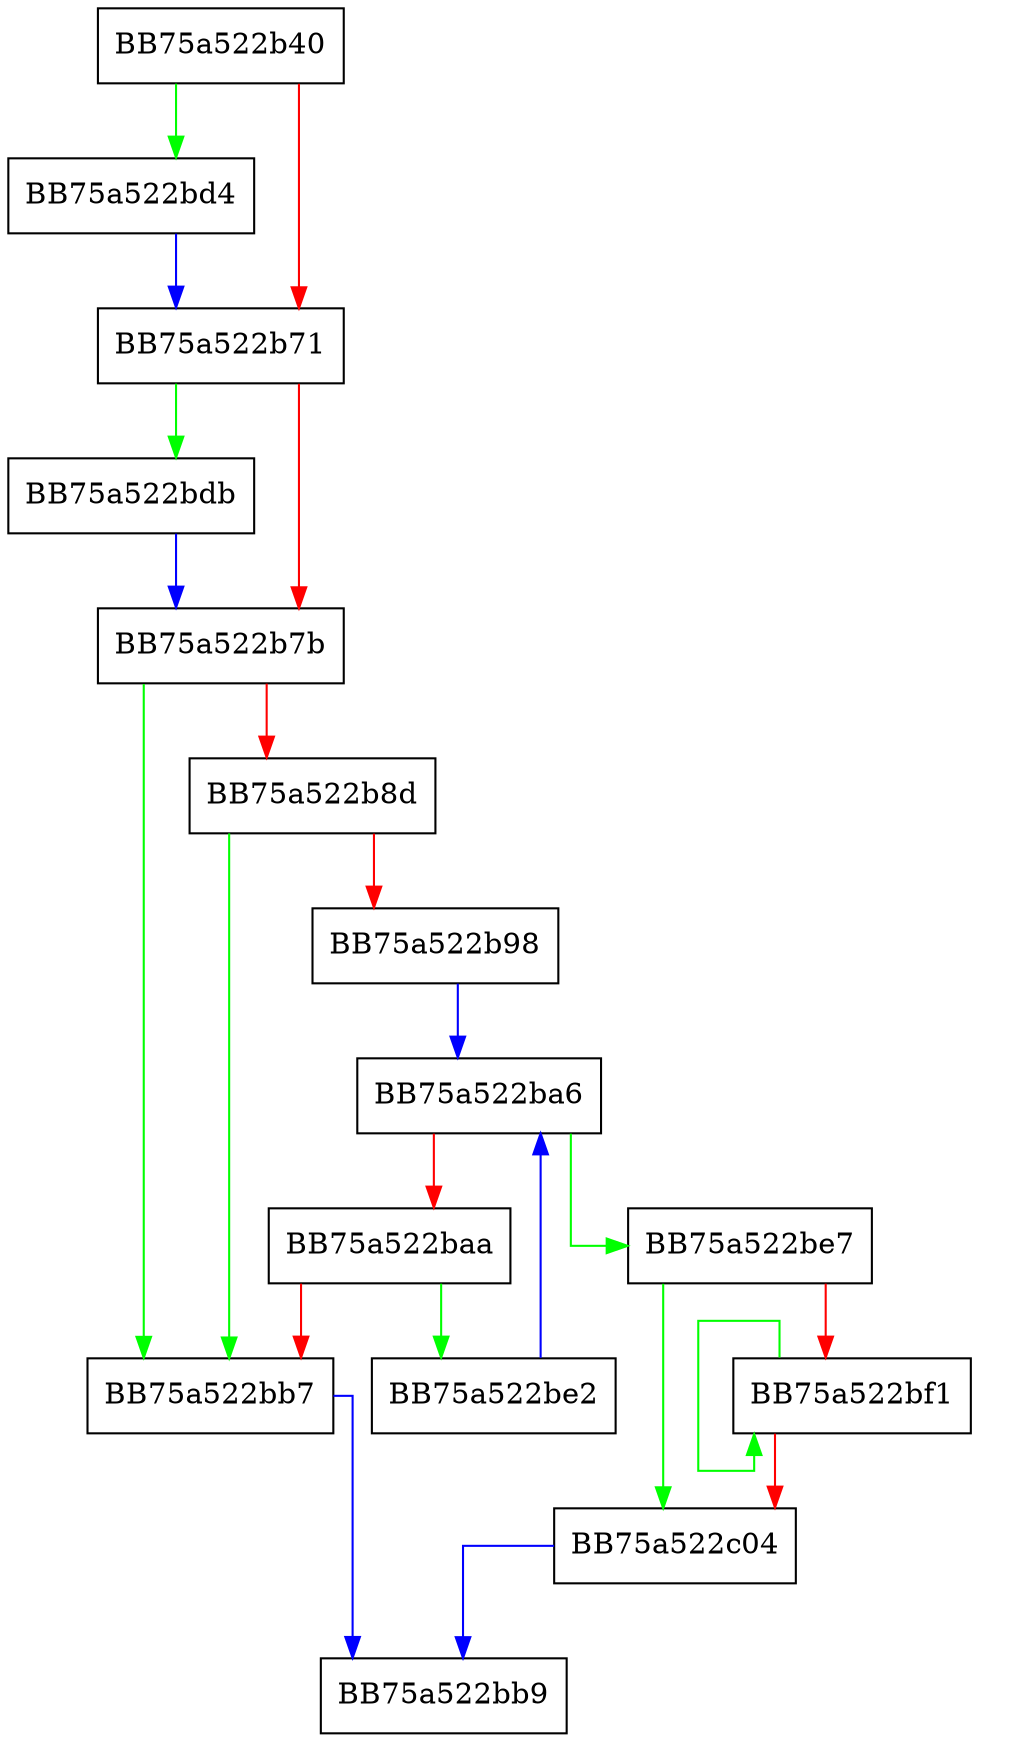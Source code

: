 digraph xray_probe_add32 {
  node [shape="box"];
  graph [splines=ortho];
  BB75a522b40 -> BB75a522bd4 [color="green"];
  BB75a522b40 -> BB75a522b71 [color="red"];
  BB75a522b71 -> BB75a522bdb [color="green"];
  BB75a522b71 -> BB75a522b7b [color="red"];
  BB75a522b7b -> BB75a522bb7 [color="green"];
  BB75a522b7b -> BB75a522b8d [color="red"];
  BB75a522b8d -> BB75a522bb7 [color="green"];
  BB75a522b8d -> BB75a522b98 [color="red"];
  BB75a522b98 -> BB75a522ba6 [color="blue"];
  BB75a522ba6 -> BB75a522be7 [color="green"];
  BB75a522ba6 -> BB75a522baa [color="red"];
  BB75a522baa -> BB75a522be2 [color="green"];
  BB75a522baa -> BB75a522bb7 [color="red"];
  BB75a522bb7 -> BB75a522bb9 [color="blue"];
  BB75a522bd4 -> BB75a522b71 [color="blue"];
  BB75a522bdb -> BB75a522b7b [color="blue"];
  BB75a522be2 -> BB75a522ba6 [color="blue"];
  BB75a522be7 -> BB75a522c04 [color="green"];
  BB75a522be7 -> BB75a522bf1 [color="red"];
  BB75a522bf1 -> BB75a522bf1 [color="green"];
  BB75a522bf1 -> BB75a522c04 [color="red"];
  BB75a522c04 -> BB75a522bb9 [color="blue"];
}